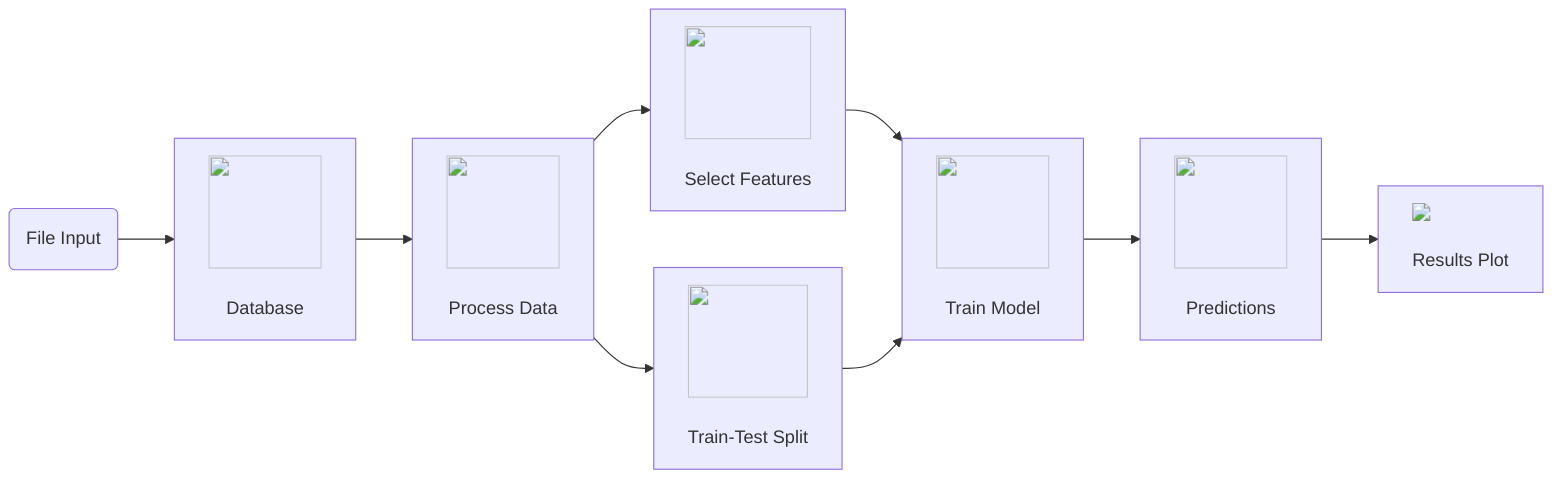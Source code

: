 graph LR
    A(File Input) --> B[<img src='icons/database.svg' width=100 height=100/> <br/> Database]
    B --> C[<img src='icons/table.svg' width=100 height=100/> <br/> Process Data]
    C --> D[<img src='icons/column_split.svg' width=100 height=100/> <br/> Select Features]
    C --> E[<img src='icons/row_split.svg' width=100 height=100/> <br/> Train-Test Split]
    D --> F[<img src='icons/brain.svg' width=100 height=100/> <br/> Train Model]
    E --> F
    F --> G[<img src='icons/image.svg' width=100 height=100/> <br/> Predictions]
    G --> H[<img src='dummy_plots/scatter_plot_template.svg'/> <br/> Results Plot]